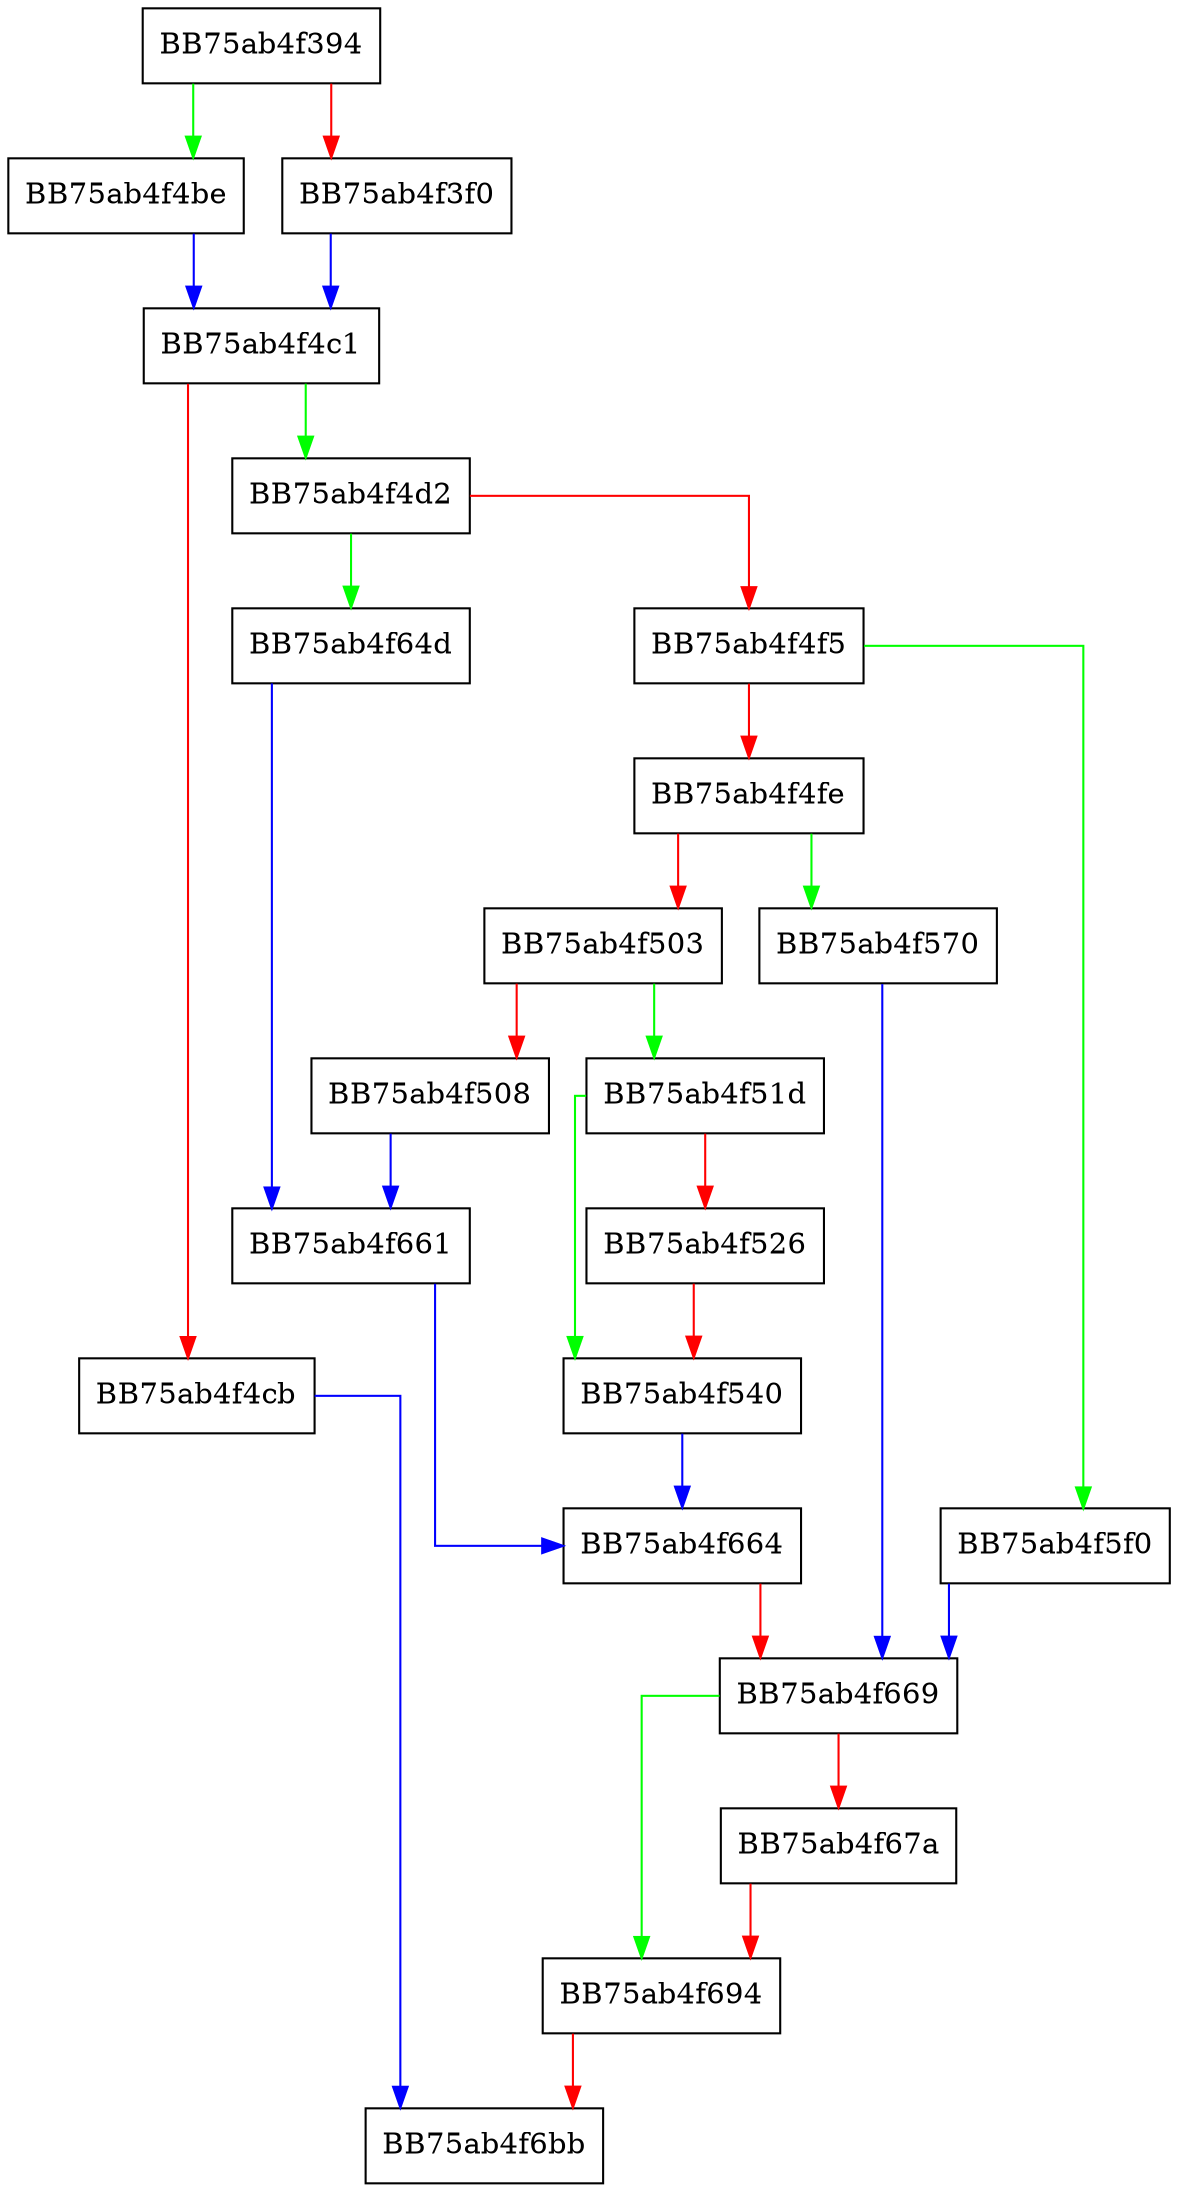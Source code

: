 digraph generateOutputSubroutine {
  node [shape="box"];
  graph [splines=ortho];
  BB75ab4f394 -> BB75ab4f4be [color="green"];
  BB75ab4f394 -> BB75ab4f3f0 [color="red"];
  BB75ab4f3f0 -> BB75ab4f4c1 [color="blue"];
  BB75ab4f4be -> BB75ab4f4c1 [color="blue"];
  BB75ab4f4c1 -> BB75ab4f4d2 [color="green"];
  BB75ab4f4c1 -> BB75ab4f4cb [color="red"];
  BB75ab4f4cb -> BB75ab4f6bb [color="blue"];
  BB75ab4f4d2 -> BB75ab4f64d [color="green"];
  BB75ab4f4d2 -> BB75ab4f4f5 [color="red"];
  BB75ab4f4f5 -> BB75ab4f5f0 [color="green"];
  BB75ab4f4f5 -> BB75ab4f4fe [color="red"];
  BB75ab4f4fe -> BB75ab4f570 [color="green"];
  BB75ab4f4fe -> BB75ab4f503 [color="red"];
  BB75ab4f503 -> BB75ab4f51d [color="green"];
  BB75ab4f503 -> BB75ab4f508 [color="red"];
  BB75ab4f508 -> BB75ab4f661 [color="blue"];
  BB75ab4f51d -> BB75ab4f540 [color="green"];
  BB75ab4f51d -> BB75ab4f526 [color="red"];
  BB75ab4f526 -> BB75ab4f540 [color="red"];
  BB75ab4f540 -> BB75ab4f664 [color="blue"];
  BB75ab4f570 -> BB75ab4f669 [color="blue"];
  BB75ab4f5f0 -> BB75ab4f669 [color="blue"];
  BB75ab4f64d -> BB75ab4f661 [color="blue"];
  BB75ab4f661 -> BB75ab4f664 [color="blue"];
  BB75ab4f664 -> BB75ab4f669 [color="red"];
  BB75ab4f669 -> BB75ab4f694 [color="green"];
  BB75ab4f669 -> BB75ab4f67a [color="red"];
  BB75ab4f67a -> BB75ab4f694 [color="red"];
  BB75ab4f694 -> BB75ab4f6bb [color="red"];
}